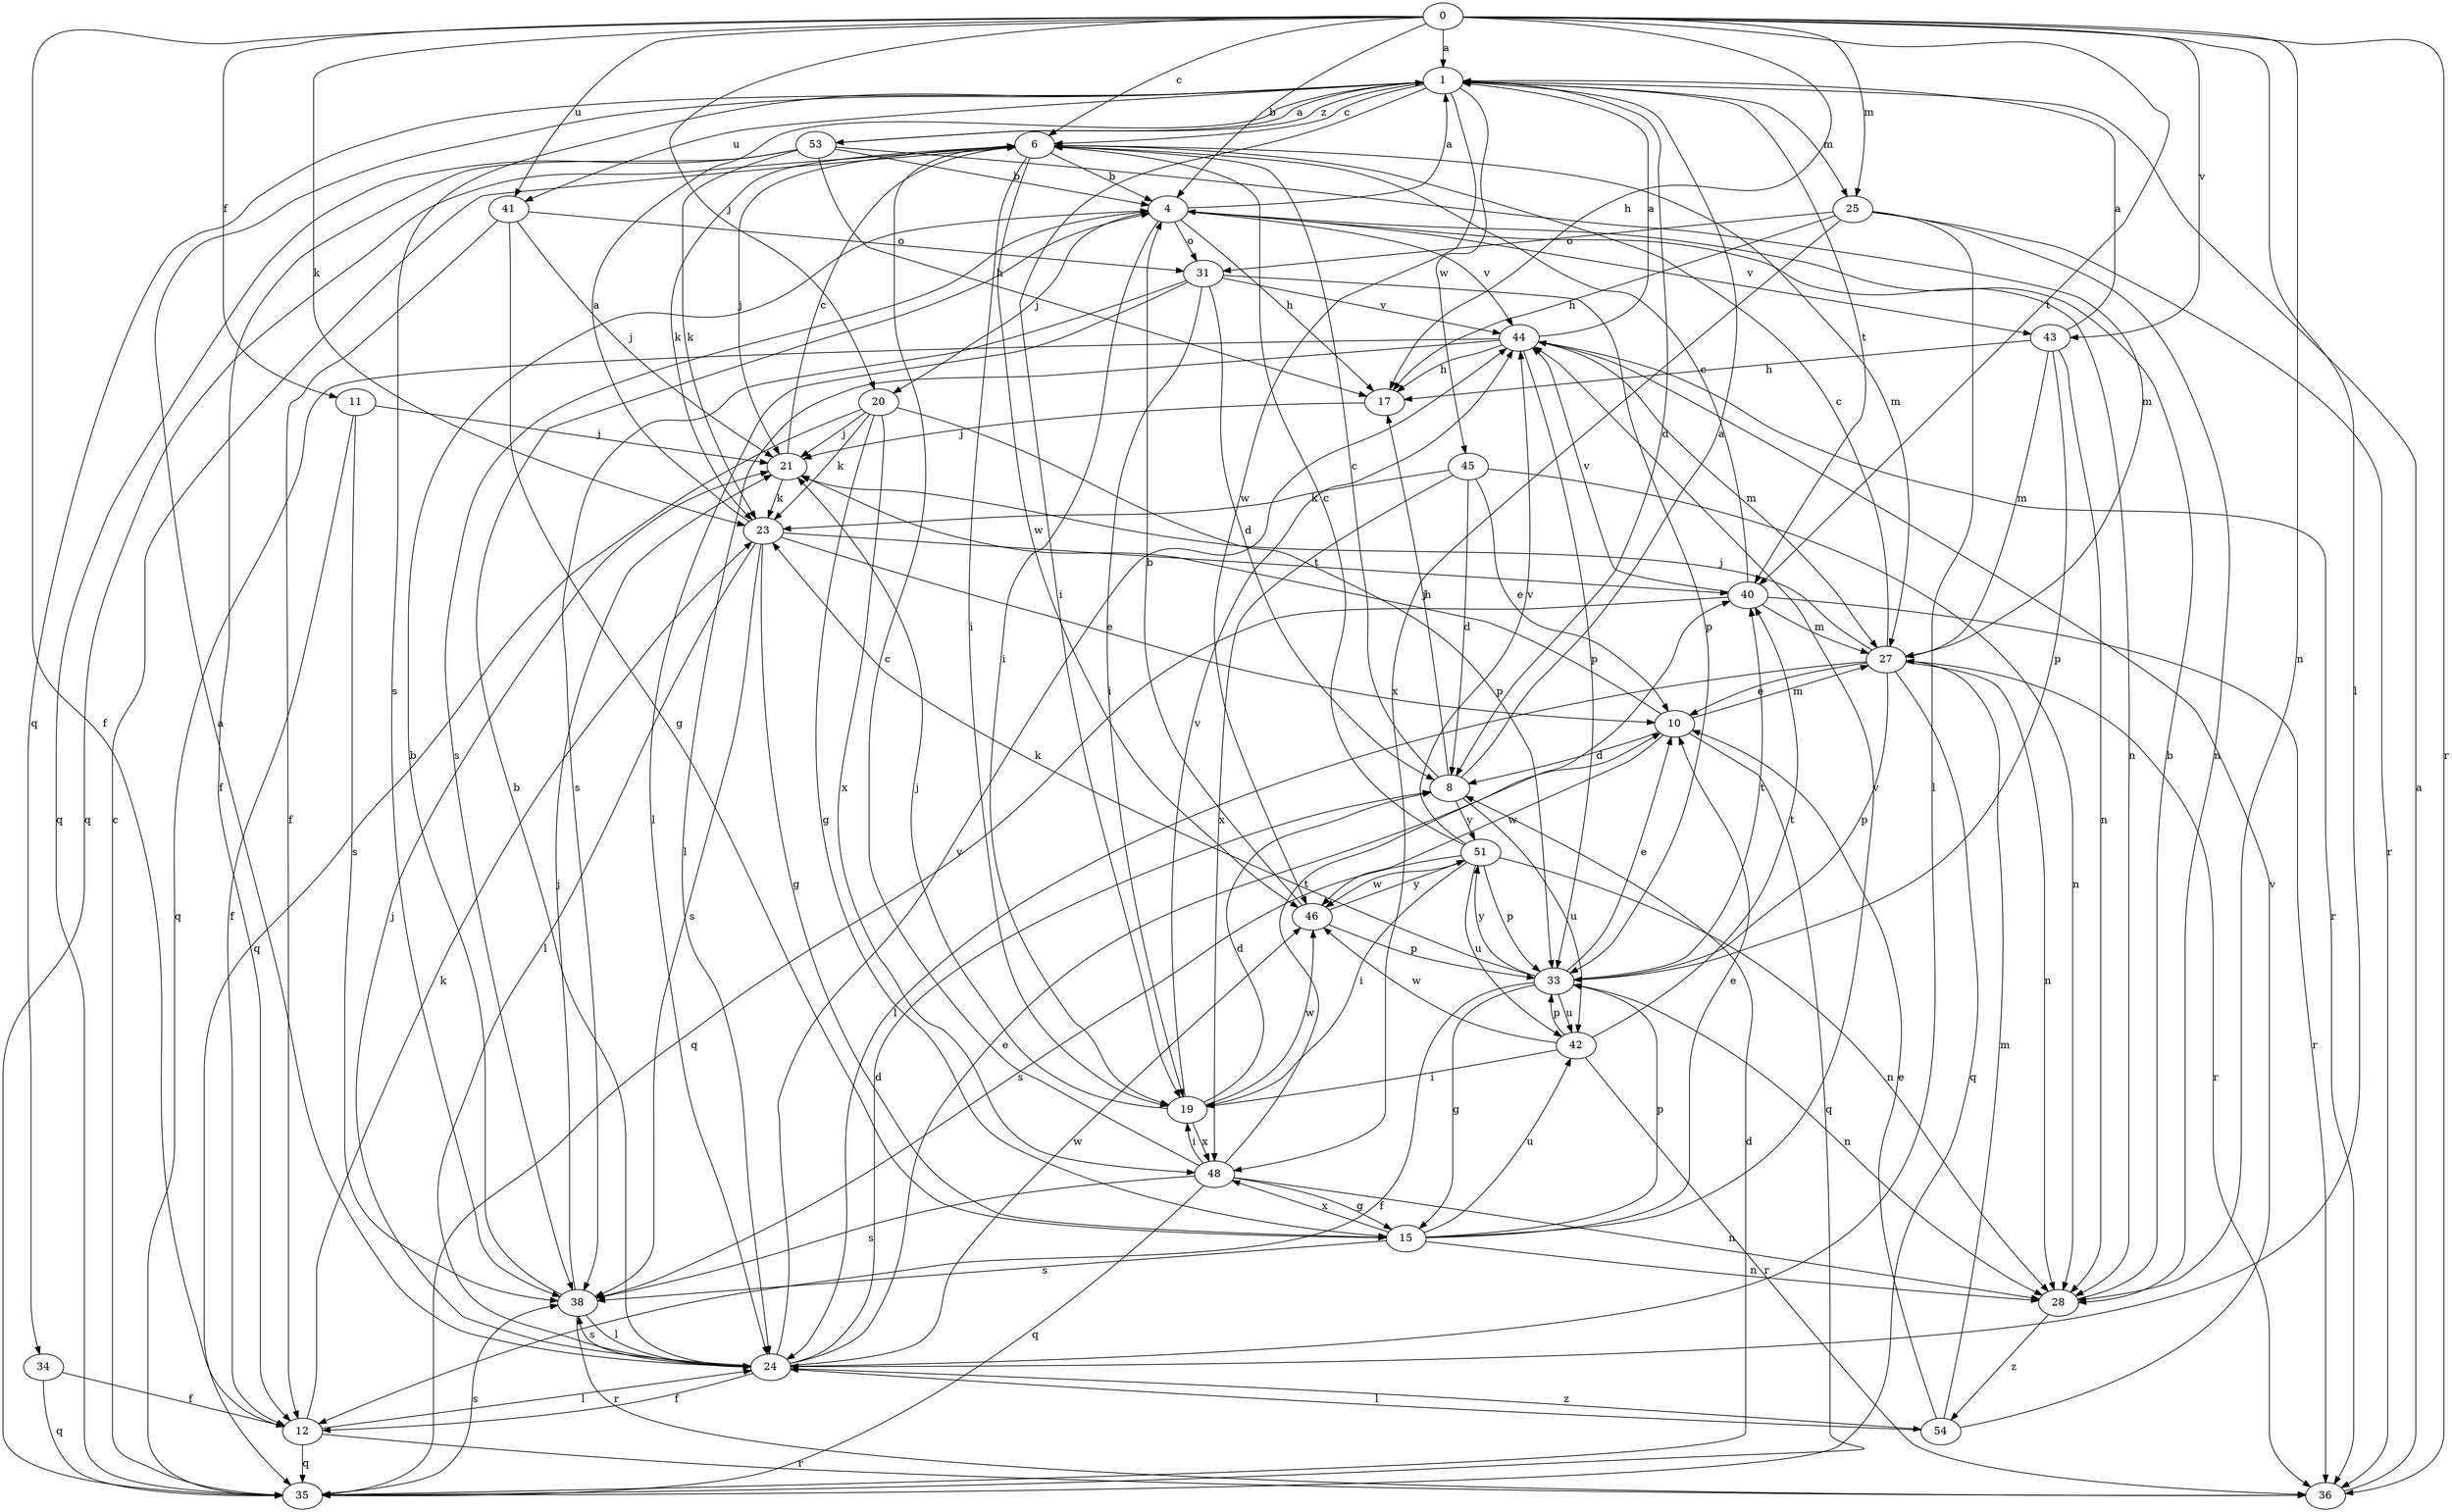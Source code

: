 strict digraph  {
0;
1;
4;
6;
8;
10;
11;
12;
15;
17;
19;
20;
21;
23;
24;
25;
27;
28;
31;
33;
34;
35;
36;
38;
40;
41;
42;
43;
44;
45;
46;
48;
51;
53;
54;
0 -> 1  [label=a];
0 -> 4  [label=b];
0 -> 6  [label=c];
0 -> 11  [label=f];
0 -> 12  [label=f];
0 -> 17  [label=h];
0 -> 20  [label=j];
0 -> 23  [label=k];
0 -> 24  [label=l];
0 -> 25  [label=m];
0 -> 28  [label=n];
0 -> 36  [label=r];
0 -> 40  [label=t];
0 -> 41  [label=u];
0 -> 43  [label=v];
1 -> 6  [label=c];
1 -> 8  [label=d];
1 -> 19  [label=i];
1 -> 25  [label=m];
1 -> 34  [label=q];
1 -> 38  [label=s];
1 -> 40  [label=t];
1 -> 41  [label=u];
1 -> 45  [label=w];
1 -> 46  [label=w];
1 -> 53  [label=z];
4 -> 1  [label=a];
4 -> 17  [label=h];
4 -> 19  [label=i];
4 -> 20  [label=j];
4 -> 28  [label=n];
4 -> 31  [label=o];
4 -> 38  [label=s];
4 -> 43  [label=v];
4 -> 44  [label=v];
6 -> 4  [label=b];
6 -> 19  [label=i];
6 -> 21  [label=j];
6 -> 23  [label=k];
6 -> 27  [label=m];
6 -> 35  [label=q];
6 -> 46  [label=w];
8 -> 1  [label=a];
8 -> 6  [label=c];
8 -> 17  [label=h];
8 -> 42  [label=u];
8 -> 51  [label=y];
10 -> 8  [label=d];
10 -> 21  [label=j];
10 -> 27  [label=m];
10 -> 35  [label=q];
10 -> 46  [label=w];
11 -> 12  [label=f];
11 -> 21  [label=j];
11 -> 38  [label=s];
12 -> 23  [label=k];
12 -> 24  [label=l];
12 -> 35  [label=q];
12 -> 36  [label=r];
15 -> 10  [label=e];
15 -> 28  [label=n];
15 -> 33  [label=p];
15 -> 38  [label=s];
15 -> 42  [label=u];
15 -> 44  [label=v];
15 -> 48  [label=x];
17 -> 21  [label=j];
19 -> 8  [label=d];
19 -> 21  [label=j];
19 -> 44  [label=v];
19 -> 46  [label=w];
19 -> 48  [label=x];
20 -> 15  [label=g];
20 -> 21  [label=j];
20 -> 23  [label=k];
20 -> 33  [label=p];
20 -> 35  [label=q];
20 -> 48  [label=x];
21 -> 6  [label=c];
21 -> 23  [label=k];
23 -> 1  [label=a];
23 -> 10  [label=e];
23 -> 15  [label=g];
23 -> 24  [label=l];
23 -> 38  [label=s];
23 -> 40  [label=t];
24 -> 1  [label=a];
24 -> 4  [label=b];
24 -> 8  [label=d];
24 -> 10  [label=e];
24 -> 12  [label=f];
24 -> 21  [label=j];
24 -> 38  [label=s];
24 -> 44  [label=v];
24 -> 46  [label=w];
24 -> 54  [label=z];
25 -> 17  [label=h];
25 -> 24  [label=l];
25 -> 28  [label=n];
25 -> 31  [label=o];
25 -> 36  [label=r];
25 -> 48  [label=x];
27 -> 6  [label=c];
27 -> 10  [label=e];
27 -> 21  [label=j];
27 -> 24  [label=l];
27 -> 28  [label=n];
27 -> 33  [label=p];
27 -> 35  [label=q];
27 -> 36  [label=r];
28 -> 4  [label=b];
28 -> 54  [label=z];
31 -> 8  [label=d];
31 -> 19  [label=i];
31 -> 24  [label=l];
31 -> 33  [label=p];
31 -> 38  [label=s];
31 -> 44  [label=v];
33 -> 10  [label=e];
33 -> 12  [label=f];
33 -> 15  [label=g];
33 -> 23  [label=k];
33 -> 28  [label=n];
33 -> 40  [label=t];
33 -> 42  [label=u];
33 -> 51  [label=y];
34 -> 12  [label=f];
34 -> 35  [label=q];
35 -> 6  [label=c];
35 -> 8  [label=d];
35 -> 38  [label=s];
36 -> 1  [label=a];
38 -> 4  [label=b];
38 -> 21  [label=j];
38 -> 24  [label=l];
38 -> 36  [label=r];
40 -> 6  [label=c];
40 -> 27  [label=m];
40 -> 35  [label=q];
40 -> 36  [label=r];
40 -> 44  [label=v];
41 -> 12  [label=f];
41 -> 15  [label=g];
41 -> 21  [label=j];
41 -> 31  [label=o];
42 -> 19  [label=i];
42 -> 33  [label=p];
42 -> 36  [label=r];
42 -> 40  [label=t];
42 -> 46  [label=w];
43 -> 1  [label=a];
43 -> 17  [label=h];
43 -> 27  [label=m];
43 -> 28  [label=n];
43 -> 33  [label=p];
44 -> 1  [label=a];
44 -> 17  [label=h];
44 -> 24  [label=l];
44 -> 27  [label=m];
44 -> 33  [label=p];
44 -> 35  [label=q];
44 -> 36  [label=r];
45 -> 8  [label=d];
45 -> 10  [label=e];
45 -> 23  [label=k];
45 -> 28  [label=n];
45 -> 48  [label=x];
46 -> 4  [label=b];
46 -> 33  [label=p];
46 -> 51  [label=y];
48 -> 6  [label=c];
48 -> 15  [label=g];
48 -> 19  [label=i];
48 -> 28  [label=n];
48 -> 35  [label=q];
48 -> 38  [label=s];
48 -> 40  [label=t];
51 -> 6  [label=c];
51 -> 19  [label=i];
51 -> 28  [label=n];
51 -> 33  [label=p];
51 -> 38  [label=s];
51 -> 42  [label=u];
51 -> 44  [label=v];
51 -> 46  [label=w];
53 -> 1  [label=a];
53 -> 4  [label=b];
53 -> 12  [label=f];
53 -> 17  [label=h];
53 -> 23  [label=k];
53 -> 27  [label=m];
53 -> 35  [label=q];
54 -> 10  [label=e];
54 -> 24  [label=l];
54 -> 27  [label=m];
54 -> 44  [label=v];
}
